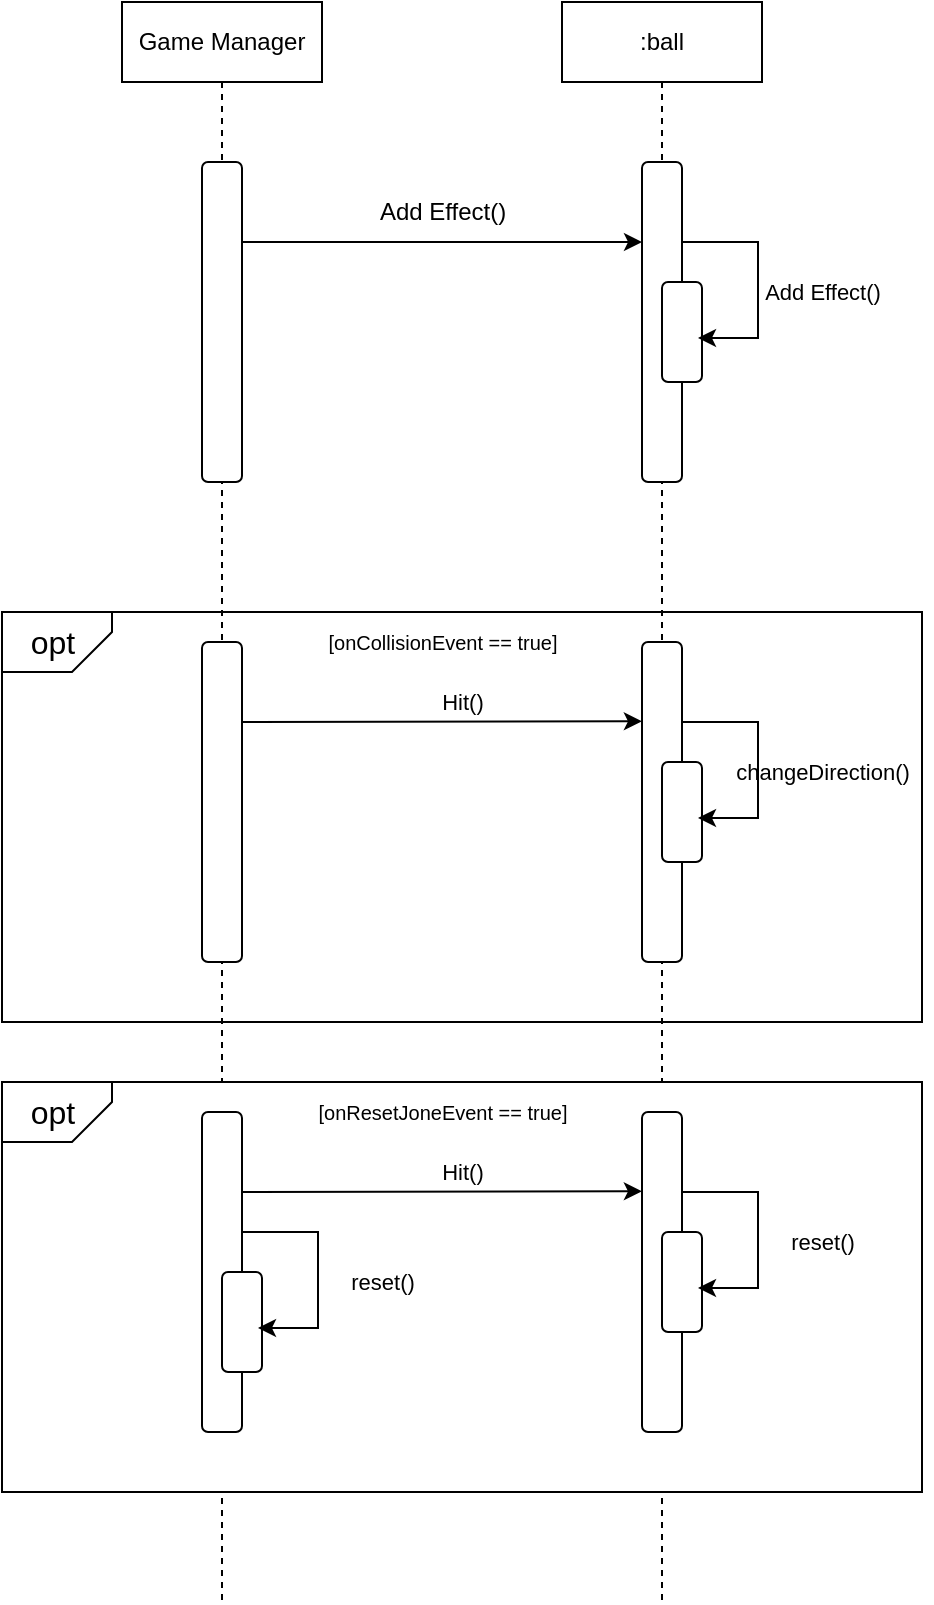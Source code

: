 <mxfile version="22.1.7" type="github">
  <diagram name="Page-1" id="2YBvvXClWsGukQMizWep">
    <mxGraphModel dx="1455" dy="855" grid="1" gridSize="10" guides="1" tooltips="1" connect="1" arrows="1" fold="1" page="1" pageScale="1" pageWidth="850" pageHeight="1100" math="0" shadow="0">
      <root>
        <mxCell id="0" />
        <mxCell id="1" parent="0" />
        <mxCell id="PpIKG4tpXPwBzarLsC_P-31" value="" style="rounded=0;whiteSpace=wrap;html=1;" vertex="1" parent="1">
          <mxGeometry x="20" y="345" width="460" height="205" as="geometry" />
        </mxCell>
        <mxCell id="PpIKG4tpXPwBzarLsC_P-32" value="" style="shape=card;whiteSpace=wrap;html=1;rotation=-180;size=20;" vertex="1" parent="1">
          <mxGeometry x="20" y="345" width="55" height="30" as="geometry" />
        </mxCell>
        <mxCell id="PpIKG4tpXPwBzarLsC_P-33" value="opt" style="text;html=1;align=center;verticalAlign=middle;resizable=0;points=[];autosize=1;strokeColor=none;fillColor=none;fontSize=16;" vertex="1" parent="1">
          <mxGeometry x="20" y="345" width="50" height="30" as="geometry" />
        </mxCell>
        <mxCell id="PpIKG4tpXPwBzarLsC_P-34" value="[onCollisionEvent&amp;nbsp;== true]" style="text;html=1;align=center;verticalAlign=middle;resizable=0;points=[];autosize=1;strokeColor=none;fillColor=none;fontSize=10;" vertex="1" parent="1">
          <mxGeometry x="170" y="345" width="140" height="30" as="geometry" />
        </mxCell>
        <mxCell id="PpIKG4tpXPwBzarLsC_P-36" value="" style="endArrow=classic;html=1;rounded=0;exitX=1;exitY=0.25;exitDx=0;exitDy=0;entryX=-0.003;entryY=0.315;entryDx=0;entryDy=0;entryPerimeter=0;" edge="1" parent="1" source="PpIKG4tpXPwBzarLsC_P-38">
          <mxGeometry width="50" height="50" relative="1" as="geometry">
            <mxPoint x="155" y="400" as="sourcePoint" />
            <mxPoint x="339.94" y="399.65" as="targetPoint" />
          </mxGeometry>
        </mxCell>
        <mxCell id="PpIKG4tpXPwBzarLsC_P-37" value="Hit()" style="text;html=1;align=center;verticalAlign=middle;resizable=0;points=[];autosize=1;strokeColor=none;fillColor=none;fontSize=11;" vertex="1" parent="1">
          <mxGeometry x="230" y="375" width="40" height="30" as="geometry" />
        </mxCell>
        <mxCell id="PpIKG4tpXPwBzarLsC_P-2" value="Game Manager" style="shape=umlLifeline;perimeter=lifelinePerimeter;whiteSpace=wrap;html=1;container=0;dropTarget=0;collapsible=0;recursiveResize=0;outlineConnect=0;portConstraint=eastwest;newEdgeStyle={&quot;edgeStyle&quot;:&quot;elbowEdgeStyle&quot;,&quot;elbow&quot;:&quot;vertical&quot;,&quot;curved&quot;:0,&quot;rounded&quot;:0};" vertex="1" parent="1">
          <mxGeometry x="80" y="40" width="100" height="800" as="geometry" />
        </mxCell>
        <mxCell id="PpIKG4tpXPwBzarLsC_P-3" value=":ball" style="shape=umlLifeline;perimeter=lifelinePerimeter;whiteSpace=wrap;html=1;container=0;dropTarget=0;collapsible=0;recursiveResize=0;outlineConnect=0;portConstraint=eastwest;newEdgeStyle={&quot;edgeStyle&quot;:&quot;elbowEdgeStyle&quot;,&quot;elbow&quot;:&quot;vertical&quot;,&quot;curved&quot;:0,&quot;rounded&quot;:0};" vertex="1" parent="1">
          <mxGeometry x="300" y="40" width="100" height="800" as="geometry" />
        </mxCell>
        <mxCell id="PpIKG4tpXPwBzarLsC_P-4" value="" style="rounded=1;whiteSpace=wrap;html=1;" vertex="1" parent="1">
          <mxGeometry x="120" y="120" width="20" height="160" as="geometry" />
        </mxCell>
        <mxCell id="PpIKG4tpXPwBzarLsC_P-5" value="" style="rounded=1;whiteSpace=wrap;html=1;" vertex="1" parent="1">
          <mxGeometry x="340" y="120" width="20" height="160" as="geometry" />
        </mxCell>
        <mxCell id="PpIKG4tpXPwBzarLsC_P-6" value="" style="endArrow=classic;html=1;rounded=0;exitX=1;exitY=0.25;exitDx=0;exitDy=0;entryX=0;entryY=0.25;entryDx=0;entryDy=0;" edge="1" parent="1" source="PpIKG4tpXPwBzarLsC_P-4" target="PpIKG4tpXPwBzarLsC_P-5">
          <mxGeometry width="50" height="50" relative="1" as="geometry">
            <mxPoint x="270" y="220" as="sourcePoint" />
            <mxPoint x="340" y="151" as="targetPoint" />
          </mxGeometry>
        </mxCell>
        <mxCell id="PpIKG4tpXPwBzarLsC_P-7" value="Add Effect()" style="text;html=1;align=center;verticalAlign=middle;resizable=0;points=[];autosize=1;strokeColor=none;fillColor=none;" vertex="1" parent="1">
          <mxGeometry x="195" y="130" width="90" height="30" as="geometry" />
        </mxCell>
        <mxCell id="PpIKG4tpXPwBzarLsC_P-24" value="" style="rounded=1;whiteSpace=wrap;html=1;" vertex="1" parent="1">
          <mxGeometry x="350" y="180" width="20" height="50" as="geometry" />
        </mxCell>
        <mxCell id="PpIKG4tpXPwBzarLsC_P-25" value="" style="endArrow=classic;html=1;rounded=0;exitX=1.1;exitY=0.604;exitDx=0;exitDy=0;exitPerimeter=0;entryX=1;entryY=0.25;entryDx=0;entryDy=0;" edge="1" parent="1">
          <mxGeometry width="50" height="50" relative="1" as="geometry">
            <mxPoint x="360" y="160" as="sourcePoint" />
            <mxPoint x="368" y="208" as="targetPoint" />
            <Array as="points">
              <mxPoint x="398" y="160" />
              <mxPoint x="398" y="208" />
            </Array>
          </mxGeometry>
        </mxCell>
        <mxCell id="PpIKG4tpXPwBzarLsC_P-26" value="Add Effect()" style="text;html=1;align=center;verticalAlign=middle;resizable=0;points=[];autosize=1;strokeColor=none;fillColor=none;fontSize=11;" vertex="1" parent="1">
          <mxGeometry x="390" y="170" width="80" height="30" as="geometry" />
        </mxCell>
        <mxCell id="PpIKG4tpXPwBzarLsC_P-27" value="" style="rounded=1;whiteSpace=wrap;html=1;" vertex="1" parent="1">
          <mxGeometry x="340" y="360" width="20" height="160" as="geometry" />
        </mxCell>
        <mxCell id="PpIKG4tpXPwBzarLsC_P-28" value="" style="rounded=1;whiteSpace=wrap;html=1;" vertex="1" parent="1">
          <mxGeometry x="350" y="420" width="20" height="50" as="geometry" />
        </mxCell>
        <mxCell id="PpIKG4tpXPwBzarLsC_P-29" value="" style="endArrow=classic;html=1;rounded=0;exitX=1.1;exitY=0.604;exitDx=0;exitDy=0;exitPerimeter=0;entryX=1;entryY=0.25;entryDx=0;entryDy=0;" edge="1" parent="1">
          <mxGeometry width="50" height="50" relative="1" as="geometry">
            <mxPoint x="360" y="400" as="sourcePoint" />
            <mxPoint x="368" y="448" as="targetPoint" />
            <Array as="points">
              <mxPoint x="398" y="400" />
              <mxPoint x="398" y="448" />
            </Array>
          </mxGeometry>
        </mxCell>
        <mxCell id="PpIKG4tpXPwBzarLsC_P-30" value="changeDirection()" style="text;html=1;align=center;verticalAlign=middle;resizable=0;points=[];autosize=1;strokeColor=none;fillColor=none;fontSize=11;" vertex="1" parent="1">
          <mxGeometry x="375" y="410" width="110" height="30" as="geometry" />
        </mxCell>
        <mxCell id="PpIKG4tpXPwBzarLsC_P-38" value="" style="rounded=1;whiteSpace=wrap;html=1;" vertex="1" parent="1">
          <mxGeometry x="120" y="360" width="20" height="160" as="geometry" />
        </mxCell>
        <mxCell id="PpIKG4tpXPwBzarLsC_P-44" value="" style="rounded=0;whiteSpace=wrap;html=1;" vertex="1" parent="1">
          <mxGeometry x="20" y="580" width="460" height="205" as="geometry" />
        </mxCell>
        <mxCell id="PpIKG4tpXPwBzarLsC_P-45" value="" style="shape=card;whiteSpace=wrap;html=1;rotation=-180;size=20;" vertex="1" parent="1">
          <mxGeometry x="20" y="580" width="55" height="30" as="geometry" />
        </mxCell>
        <mxCell id="PpIKG4tpXPwBzarLsC_P-46" value="opt" style="text;html=1;align=center;verticalAlign=middle;resizable=0;points=[];autosize=1;strokeColor=none;fillColor=none;fontSize=16;" vertex="1" parent="1">
          <mxGeometry x="20" y="580" width="50" height="30" as="geometry" />
        </mxCell>
        <mxCell id="PpIKG4tpXPwBzarLsC_P-47" value="[onResetJoneEvent&amp;nbsp;== true]" style="text;html=1;align=center;verticalAlign=middle;resizable=0;points=[];autosize=1;strokeColor=none;fillColor=none;fontSize=10;" vertex="1" parent="1">
          <mxGeometry x="165" y="580" width="150" height="30" as="geometry" />
        </mxCell>
        <mxCell id="PpIKG4tpXPwBzarLsC_P-48" value="" style="endArrow=classic;html=1;rounded=0;exitX=1;exitY=0.25;exitDx=0;exitDy=0;entryX=-0.003;entryY=0.315;entryDx=0;entryDy=0;entryPerimeter=0;" edge="1" parent="1" source="PpIKG4tpXPwBzarLsC_P-54">
          <mxGeometry width="50" height="50" relative="1" as="geometry">
            <mxPoint x="155" y="635" as="sourcePoint" />
            <mxPoint x="339.94" y="634.65" as="targetPoint" />
          </mxGeometry>
        </mxCell>
        <mxCell id="PpIKG4tpXPwBzarLsC_P-49" value="Hit()" style="text;html=1;align=center;verticalAlign=middle;resizable=0;points=[];autosize=1;strokeColor=none;fillColor=none;fontSize=11;" vertex="1" parent="1">
          <mxGeometry x="230" y="610" width="40" height="30" as="geometry" />
        </mxCell>
        <mxCell id="PpIKG4tpXPwBzarLsC_P-50" value="" style="rounded=1;whiteSpace=wrap;html=1;" vertex="1" parent="1">
          <mxGeometry x="340" y="595" width="20" height="160" as="geometry" />
        </mxCell>
        <mxCell id="PpIKG4tpXPwBzarLsC_P-51" value="" style="rounded=1;whiteSpace=wrap;html=1;" vertex="1" parent="1">
          <mxGeometry x="350" y="655" width="20" height="50" as="geometry" />
        </mxCell>
        <mxCell id="PpIKG4tpXPwBzarLsC_P-52" value="" style="endArrow=classic;html=1;rounded=0;exitX=1.1;exitY=0.604;exitDx=0;exitDy=0;exitPerimeter=0;entryX=1;entryY=0.25;entryDx=0;entryDy=0;" edge="1" parent="1">
          <mxGeometry width="50" height="50" relative="1" as="geometry">
            <mxPoint x="360" y="635" as="sourcePoint" />
            <mxPoint x="368" y="683" as="targetPoint" />
            <Array as="points">
              <mxPoint x="398" y="635" />
              <mxPoint x="398" y="683" />
            </Array>
          </mxGeometry>
        </mxCell>
        <mxCell id="PpIKG4tpXPwBzarLsC_P-53" value="reset()" style="text;html=1;align=center;verticalAlign=middle;resizable=0;points=[];autosize=1;strokeColor=none;fillColor=none;fontSize=11;" vertex="1" parent="1">
          <mxGeometry x="400" y="645" width="60" height="30" as="geometry" />
        </mxCell>
        <mxCell id="PpIKG4tpXPwBzarLsC_P-54" value="" style="rounded=1;whiteSpace=wrap;html=1;" vertex="1" parent="1">
          <mxGeometry x="120" y="595" width="20" height="160" as="geometry" />
        </mxCell>
        <mxCell id="PpIKG4tpXPwBzarLsC_P-55" value="" style="rounded=1;whiteSpace=wrap;html=1;" vertex="1" parent="1">
          <mxGeometry x="130" y="675" width="20" height="50" as="geometry" />
        </mxCell>
        <mxCell id="PpIKG4tpXPwBzarLsC_P-56" value="" style="endArrow=classic;html=1;rounded=0;exitX=1.1;exitY=0.604;exitDx=0;exitDy=0;exitPerimeter=0;entryX=1;entryY=0.25;entryDx=0;entryDy=0;" edge="1" parent="1">
          <mxGeometry width="50" height="50" relative="1" as="geometry">
            <mxPoint x="140" y="655" as="sourcePoint" />
            <mxPoint x="148" y="703" as="targetPoint" />
            <Array as="points">
              <mxPoint x="178" y="655" />
              <mxPoint x="178" y="703" />
            </Array>
          </mxGeometry>
        </mxCell>
        <mxCell id="PpIKG4tpXPwBzarLsC_P-57" value="reset()" style="text;html=1;align=center;verticalAlign=middle;resizable=0;points=[];autosize=1;strokeColor=none;fillColor=none;fontSize=11;" vertex="1" parent="1">
          <mxGeometry x="180" y="665" width="60" height="30" as="geometry" />
        </mxCell>
      </root>
    </mxGraphModel>
  </diagram>
</mxfile>
